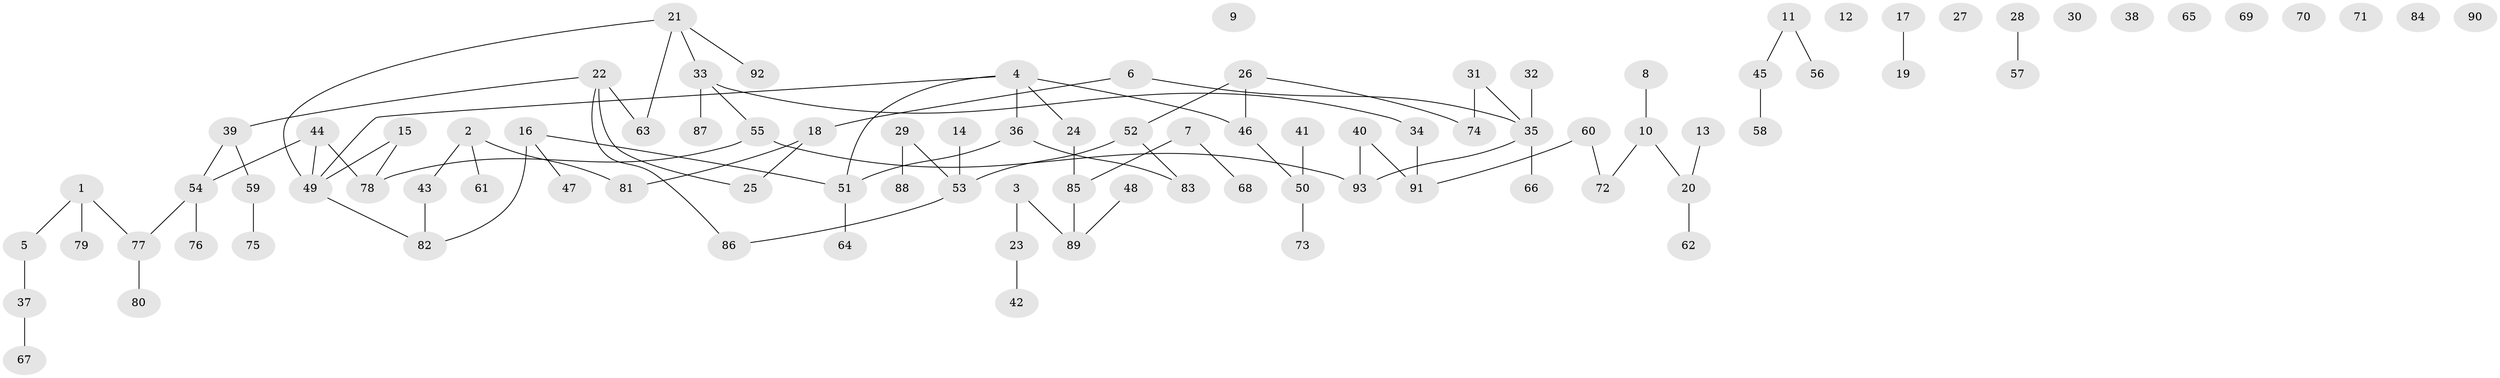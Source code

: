 // Generated by graph-tools (version 1.1) at 2025/13/03/09/25 04:13:03]
// undirected, 93 vertices, 89 edges
graph export_dot {
graph [start="1"]
  node [color=gray90,style=filled];
  1;
  2;
  3;
  4;
  5;
  6;
  7;
  8;
  9;
  10;
  11;
  12;
  13;
  14;
  15;
  16;
  17;
  18;
  19;
  20;
  21;
  22;
  23;
  24;
  25;
  26;
  27;
  28;
  29;
  30;
  31;
  32;
  33;
  34;
  35;
  36;
  37;
  38;
  39;
  40;
  41;
  42;
  43;
  44;
  45;
  46;
  47;
  48;
  49;
  50;
  51;
  52;
  53;
  54;
  55;
  56;
  57;
  58;
  59;
  60;
  61;
  62;
  63;
  64;
  65;
  66;
  67;
  68;
  69;
  70;
  71;
  72;
  73;
  74;
  75;
  76;
  77;
  78;
  79;
  80;
  81;
  82;
  83;
  84;
  85;
  86;
  87;
  88;
  89;
  90;
  91;
  92;
  93;
  1 -- 5;
  1 -- 77;
  1 -- 79;
  2 -- 43;
  2 -- 61;
  2 -- 81;
  3 -- 23;
  3 -- 89;
  4 -- 24;
  4 -- 36;
  4 -- 46;
  4 -- 49;
  4 -- 51;
  5 -- 37;
  6 -- 18;
  6 -- 35;
  7 -- 68;
  7 -- 85;
  8 -- 10;
  10 -- 20;
  10 -- 72;
  11 -- 45;
  11 -- 56;
  13 -- 20;
  14 -- 53;
  15 -- 49;
  15 -- 78;
  16 -- 47;
  16 -- 51;
  16 -- 82;
  17 -- 19;
  18 -- 25;
  18 -- 81;
  20 -- 62;
  21 -- 33;
  21 -- 49;
  21 -- 63;
  21 -- 92;
  22 -- 25;
  22 -- 39;
  22 -- 63;
  22 -- 86;
  23 -- 42;
  24 -- 85;
  26 -- 46;
  26 -- 52;
  26 -- 74;
  28 -- 57;
  29 -- 53;
  29 -- 88;
  31 -- 35;
  31 -- 74;
  32 -- 35;
  33 -- 34;
  33 -- 55;
  33 -- 87;
  34 -- 91;
  35 -- 66;
  35 -- 93;
  36 -- 51;
  36 -- 83;
  37 -- 67;
  39 -- 54;
  39 -- 59;
  40 -- 91;
  40 -- 93;
  41 -- 50;
  43 -- 82;
  44 -- 49;
  44 -- 54;
  44 -- 78;
  45 -- 58;
  46 -- 50;
  48 -- 89;
  49 -- 82;
  50 -- 73;
  51 -- 64;
  52 -- 53;
  52 -- 83;
  53 -- 86;
  54 -- 76;
  54 -- 77;
  55 -- 78;
  55 -- 93;
  59 -- 75;
  60 -- 72;
  60 -- 91;
  77 -- 80;
  85 -- 89;
}
